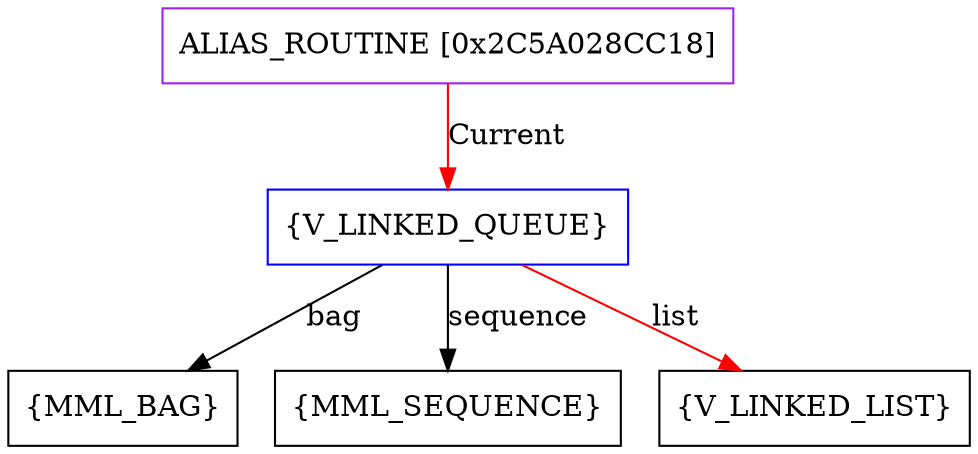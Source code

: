 digraph g {
	node [shape=box]
	b1[color=purple label=<ALIAS_ROUTINE [0x2C5A028CC18]>]
	b2[color=blue label=<{V_LINKED_QUEUE}>]
	b3[label=<{MML_BAG}>]
	b4[label=<{MML_SEQUENCE}>]
	b5[label=<{V_LINKED_LIST}>]
	b1->b2[color=red label=<Current>]
	b2->b3[label=<bag>]
	b2->b4[label=<sequence>]
	b2->b5[color=red label=<list>]
}
